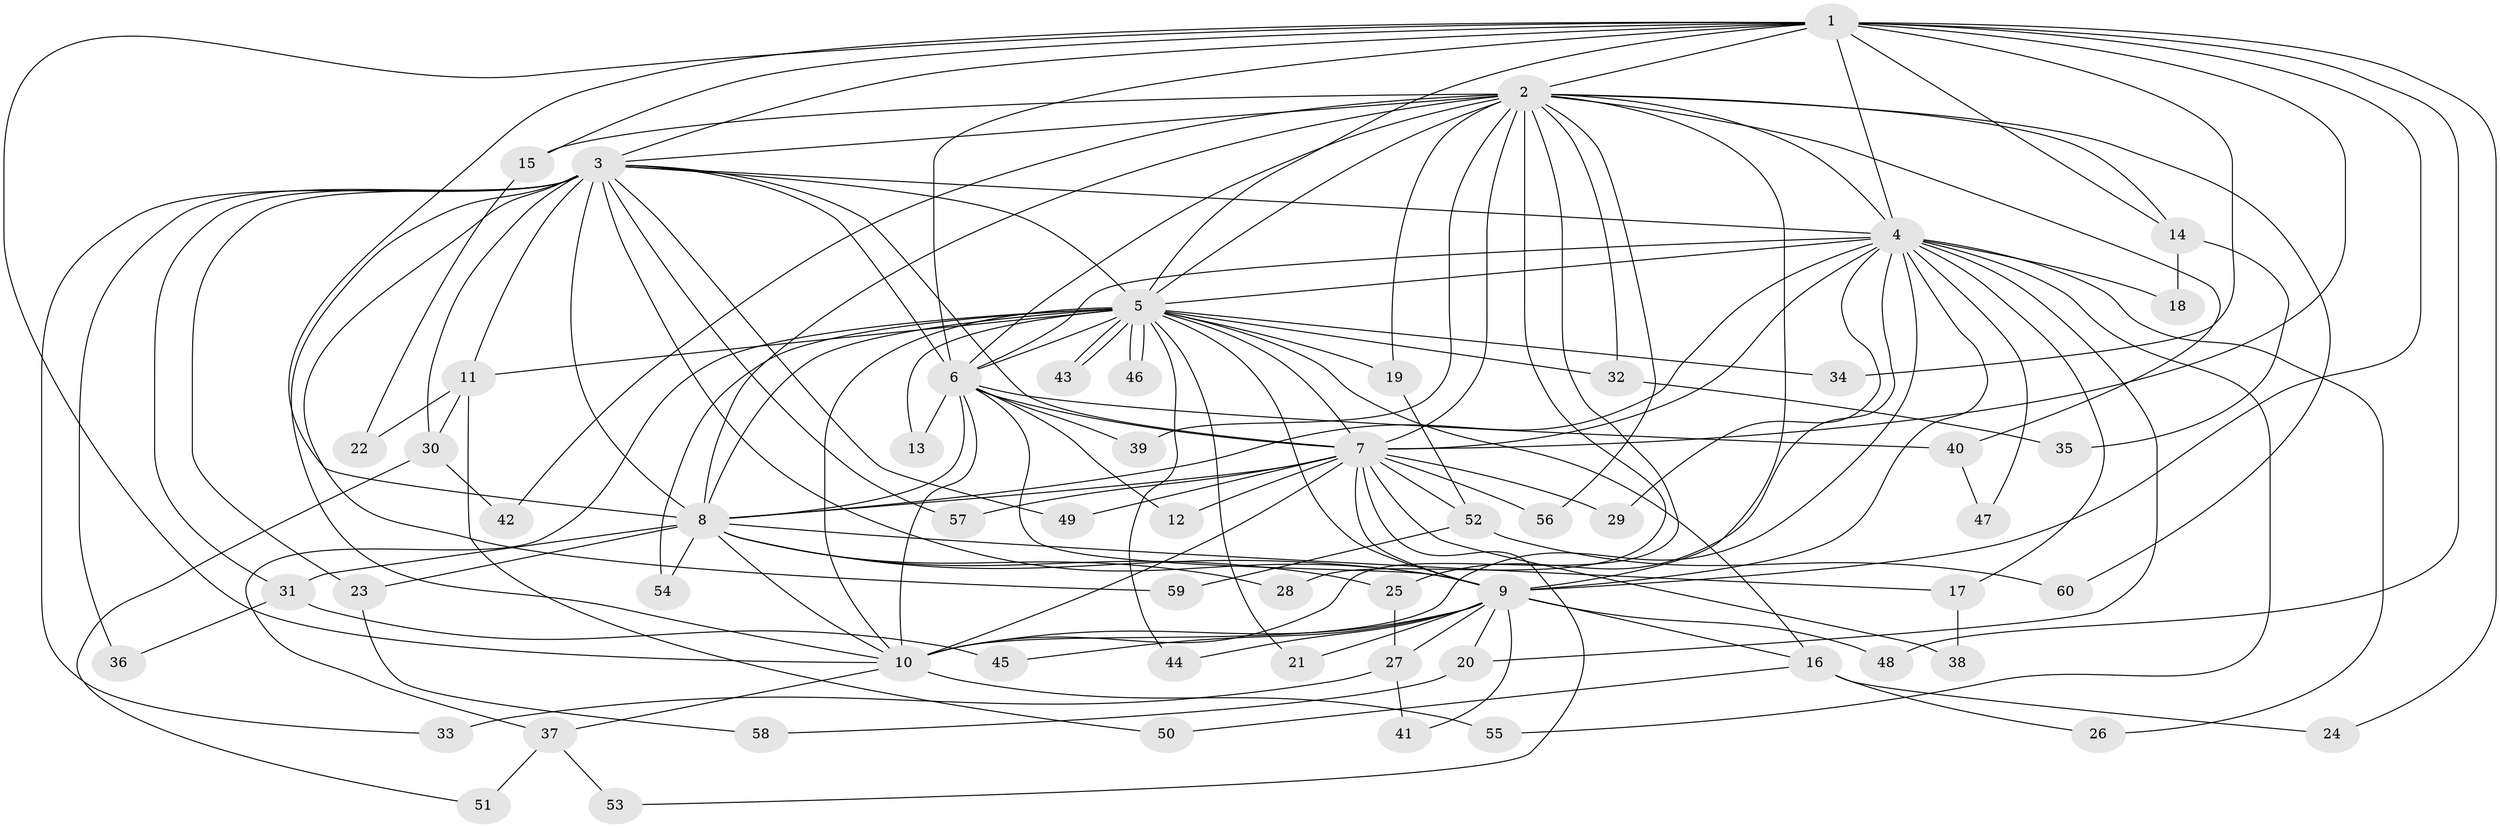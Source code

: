 // Generated by graph-tools (version 1.1) at 2025/14/03/09/25 04:14:19]
// undirected, 60 vertices, 145 edges
graph export_dot {
graph [start="1"]
  node [color=gray90,style=filled];
  1;
  2;
  3;
  4;
  5;
  6;
  7;
  8;
  9;
  10;
  11;
  12;
  13;
  14;
  15;
  16;
  17;
  18;
  19;
  20;
  21;
  22;
  23;
  24;
  25;
  26;
  27;
  28;
  29;
  30;
  31;
  32;
  33;
  34;
  35;
  36;
  37;
  38;
  39;
  40;
  41;
  42;
  43;
  44;
  45;
  46;
  47;
  48;
  49;
  50;
  51;
  52;
  53;
  54;
  55;
  56;
  57;
  58;
  59;
  60;
  1 -- 2;
  1 -- 3;
  1 -- 4;
  1 -- 5;
  1 -- 6;
  1 -- 7;
  1 -- 8;
  1 -- 9;
  1 -- 10;
  1 -- 14;
  1 -- 15;
  1 -- 24;
  1 -- 34;
  1 -- 48;
  2 -- 3;
  2 -- 4;
  2 -- 5;
  2 -- 6;
  2 -- 7;
  2 -- 8;
  2 -- 9;
  2 -- 10;
  2 -- 14;
  2 -- 15;
  2 -- 19;
  2 -- 28;
  2 -- 32;
  2 -- 39;
  2 -- 40;
  2 -- 42;
  2 -- 56;
  2 -- 60;
  3 -- 4;
  3 -- 5;
  3 -- 6;
  3 -- 7;
  3 -- 8;
  3 -- 9;
  3 -- 10;
  3 -- 11;
  3 -- 23;
  3 -- 30;
  3 -- 31;
  3 -- 33;
  3 -- 36;
  3 -- 49;
  3 -- 57;
  3 -- 59;
  4 -- 5;
  4 -- 6;
  4 -- 7;
  4 -- 8;
  4 -- 9;
  4 -- 10;
  4 -- 17;
  4 -- 18;
  4 -- 20;
  4 -- 25;
  4 -- 26;
  4 -- 29;
  4 -- 47;
  4 -- 55;
  5 -- 6;
  5 -- 7;
  5 -- 8;
  5 -- 9;
  5 -- 10;
  5 -- 11;
  5 -- 13;
  5 -- 16;
  5 -- 19;
  5 -- 21;
  5 -- 32;
  5 -- 34;
  5 -- 37;
  5 -- 43;
  5 -- 43;
  5 -- 44;
  5 -- 46;
  5 -- 46;
  5 -- 54;
  6 -- 7;
  6 -- 8;
  6 -- 9;
  6 -- 10;
  6 -- 12;
  6 -- 13;
  6 -- 39;
  6 -- 40;
  7 -- 8;
  7 -- 9;
  7 -- 10;
  7 -- 12;
  7 -- 29;
  7 -- 38;
  7 -- 49;
  7 -- 52;
  7 -- 53;
  7 -- 56;
  7 -- 57;
  8 -- 9;
  8 -- 10;
  8 -- 17;
  8 -- 23;
  8 -- 25;
  8 -- 28;
  8 -- 31;
  8 -- 54;
  9 -- 10;
  9 -- 16;
  9 -- 20;
  9 -- 21;
  9 -- 27;
  9 -- 41;
  9 -- 44;
  9 -- 45;
  9 -- 48;
  10 -- 37;
  10 -- 55;
  11 -- 22;
  11 -- 30;
  11 -- 50;
  14 -- 18;
  14 -- 35;
  15 -- 22;
  16 -- 24;
  16 -- 26;
  16 -- 50;
  17 -- 38;
  19 -- 52;
  20 -- 58;
  23 -- 58;
  25 -- 27;
  27 -- 33;
  27 -- 41;
  30 -- 42;
  30 -- 51;
  31 -- 36;
  31 -- 45;
  32 -- 35;
  37 -- 51;
  37 -- 53;
  40 -- 47;
  52 -- 59;
  52 -- 60;
}
